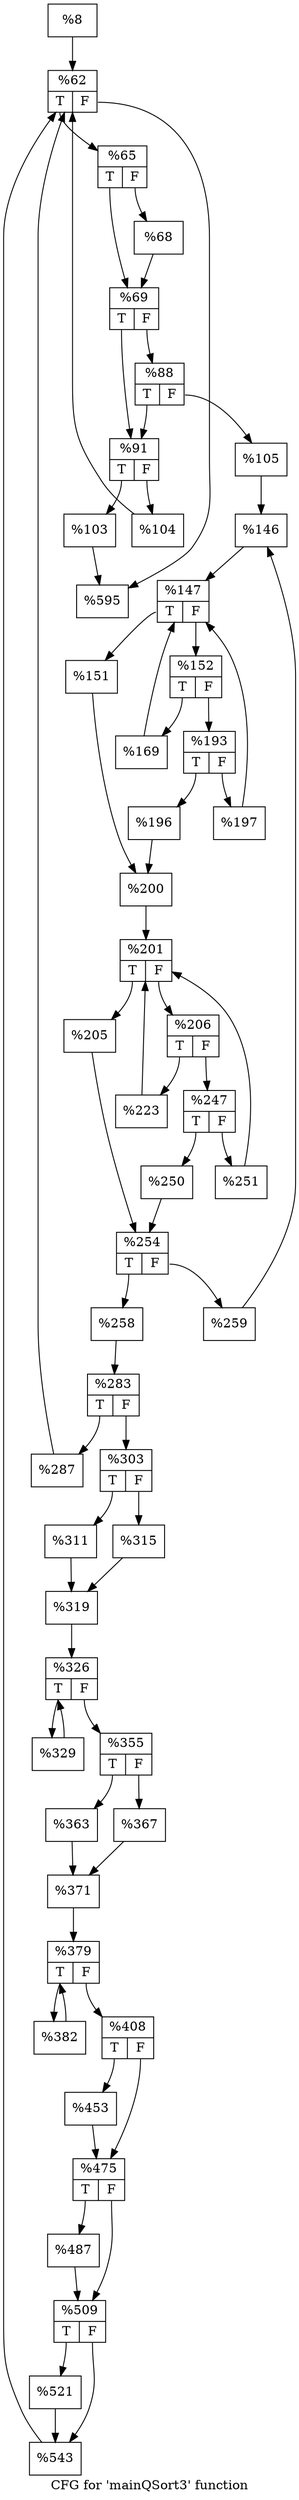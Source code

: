 digraph "CFG for 'mainQSort3' function" {
	label="CFG for 'mainQSort3' function";

	Node0x1a0fbe0 [shape=record,label="{%8}"];
	Node0x1a0fbe0 -> Node0x1a0f9f0;
	Node0x1a0f9f0 [shape=record,label="{%62|{<s0>T|<s1>F}}"];
	Node0x1a0f9f0:s0 -> Node0x1a12300;
	Node0x1a0f9f0:s1 -> Node0x1a12350;
	Node0x1a12300 [shape=record,label="{%65|{<s0>T|<s1>F}}"];
	Node0x1a12300:s0 -> Node0x1a12470;
	Node0x1a12300:s1 -> Node0x1a124c0;
	Node0x1a124c0 [shape=record,label="{%68}"];
	Node0x1a124c0 -> Node0x1a12470;
	Node0x1a12470 [shape=record,label="{%69|{<s0>T|<s1>F}}"];
	Node0x1a12470:s0 -> Node0x1a130b0;
	Node0x1a12470:s1 -> Node0x1a13100;
	Node0x1a13100 [shape=record,label="{%88|{<s0>T|<s1>F}}"];
	Node0x1a13100:s0 -> Node0x1a130b0;
	Node0x1a13100:s1 -> Node0x1a132b0;
	Node0x1a130b0 [shape=record,label="{%91|{<s0>T|<s1>F}}"];
	Node0x1a130b0:s0 -> Node0x1a13a30;
	Node0x1a130b0:s1 -> Node0x1a13a80;
	Node0x1a13a30 [shape=record,label="{%103}"];
	Node0x1a13a30 -> Node0x1a12350;
	Node0x1a13a80 [shape=record,label="{%104}"];
	Node0x1a13a80 -> Node0x1a0f9f0;
	Node0x1a132b0 [shape=record,label="{%105}"];
	Node0x1a132b0 -> Node0x1a16930;
	Node0x1a16930 [shape=record,label="{%146}"];
	Node0x1a16930 -> Node0x1a169e0;
	Node0x1a169e0 [shape=record,label="{%147|{<s0>T|<s1>F}}"];
	Node0x1a169e0:s0 -> Node0x1a16bc0;
	Node0x1a169e0:s1 -> Node0x1a16c10;
	Node0x1a16bc0 [shape=record,label="{%151}"];
	Node0x1a16bc0 -> Node0x1a16cf0;
	Node0x1a16c10 [shape=record,label="{%152|{<s0>T|<s1>F}}"];
	Node0x1a16c10:s0 -> Node0x1a17490;
	Node0x1a16c10:s1 -> Node0x1a174e0;
	Node0x1a17490 [shape=record,label="{%169}"];
	Node0x1a17490 -> Node0x1a169e0;
	Node0x1a174e0 [shape=record,label="{%193|{<s0>T|<s1>F}}"];
	Node0x1a174e0:s0 -> Node0x1a182b0;
	Node0x1a174e0:s1 -> Node0x1a18300;
	Node0x1a182b0 [shape=record,label="{%196}"];
	Node0x1a182b0 -> Node0x1a16cf0;
	Node0x1a18300 [shape=record,label="{%197}"];
	Node0x1a18300 -> Node0x1a169e0;
	Node0x1a16cf0 [shape=record,label="{%200}"];
	Node0x1a16cf0 -> Node0x1a185f0;
	Node0x1a185f0 [shape=record,label="{%201|{<s0>T|<s1>F}}"];
	Node0x1a185f0:s0 -> Node0x1a187d0;
	Node0x1a185f0:s1 -> Node0x1a18820;
	Node0x1a187d0 [shape=record,label="{%205}"];
	Node0x1a187d0 -> Node0x1a18900;
	Node0x1a18820 [shape=record,label="{%206|{<s0>T|<s1>F}}"];
	Node0x1a18820:s0 -> Node0x1a190a0;
	Node0x1a18820:s1 -> Node0x1a190f0;
	Node0x1a190a0 [shape=record,label="{%223}"];
	Node0x1a190a0 -> Node0x1a185f0;
	Node0x1a190f0 [shape=record,label="{%247|{<s0>T|<s1>F}}"];
	Node0x1a190f0:s0 -> Node0x1a19ec0;
	Node0x1a190f0:s1 -> Node0x1a19f10;
	Node0x1a19ec0 [shape=record,label="{%250}"];
	Node0x1a19ec0 -> Node0x1a18900;
	Node0x1a19f10 [shape=record,label="{%251}"];
	Node0x1a19f10 -> Node0x1a185f0;
	Node0x1a18900 [shape=record,label="{%254|{<s0>T|<s1>F}}"];
	Node0x1a18900:s0 -> Node0x1a145d0;
	Node0x1a18900:s1 -> Node0x1a14620;
	Node0x1a145d0 [shape=record,label="{%258}"];
	Node0x1a145d0 -> Node0x1a14700;
	Node0x1a14620 [shape=record,label="{%259}"];
	Node0x1a14620 -> Node0x1a16930;
	Node0x1a14700 [shape=record,label="{%283|{<s0>T|<s1>F}}"];
	Node0x1a14700:s0 -> Node0x1a1ba80;
	Node0x1a14700:s1 -> Node0x1a1bad0;
	Node0x1a1ba80 [shape=record,label="{%287}"];
	Node0x1a1ba80 -> Node0x1a0f9f0;
	Node0x1a1bad0 [shape=record,label="{%303|{<s0>T|<s1>F}}"];
	Node0x1a1bad0:s0 -> Node0x1a1c760;
	Node0x1a1bad0:s1 -> Node0x1a1c7b0;
	Node0x1a1c760 [shape=record,label="{%311}"];
	Node0x1a1c760 -> Node0x1a1c9c0;
	Node0x1a1c7b0 [shape=record,label="{%315}"];
	Node0x1a1c7b0 -> Node0x1a1c9c0;
	Node0x1a1c9c0 [shape=record,label="{%319}"];
	Node0x1a1c9c0 -> Node0x1a1d090;
	Node0x1a1d090 [shape=record,label="{%326|{<s0>T|<s1>F}}"];
	Node0x1a1d090:s0 -> Node0x1a1d210;
	Node0x1a1d090:s1 -> Node0x1a1d260;
	Node0x1a1d210 [shape=record,label="{%329}"];
	Node0x1a1d210 -> Node0x1a1d090;
	Node0x1a1d260 [shape=record,label="{%355|{<s0>T|<s1>F}}"];
	Node0x1a1d260:s0 -> Node0x1a1e380;
	Node0x1a1d260:s1 -> Node0x1a1e3d0;
	Node0x1a1e380 [shape=record,label="{%363}"];
	Node0x1a1e380 -> Node0x1a1e5e0;
	Node0x1a1e3d0 [shape=record,label="{%367}"];
	Node0x1a1e3d0 -> Node0x1a1e5e0;
	Node0x1a1e5e0 [shape=record,label="{%371}"];
	Node0x1a1e5e0 -> Node0x1a1ed20;
	Node0x1a1ed20 [shape=record,label="{%379|{<s0>T|<s1>F}}"];
	Node0x1a1ed20:s0 -> Node0x1a1eea0;
	Node0x1a1ed20:s1 -> Node0x1a1eef0;
	Node0x1a1eea0 [shape=record,label="{%382}"];
	Node0x1a1eea0 -> Node0x1a1ed20;
	Node0x1a1eef0 [shape=record,label="{%408|{<s0>T|<s1>F}}"];
	Node0x1a1eef0:s0 -> Node0x1a21740;
	Node0x1a1eef0:s1 -> Node0x1a21790;
	Node0x1a21740 [shape=record,label="{%453}"];
	Node0x1a21740 -> Node0x1a21790;
	Node0x1a21790 [shape=record,label="{%475|{<s0>T|<s1>F}}"];
	Node0x1a21790:s0 -> Node0x1a22d80;
	Node0x1a21790:s1 -> Node0x1a22dd0;
	Node0x1a22d80 [shape=record,label="{%487}"];
	Node0x1a22d80 -> Node0x1a22dd0;
	Node0x1a22dd0 [shape=record,label="{%509|{<s0>T|<s1>F}}"];
	Node0x1a22dd0:s0 -> Node0x1a1a670;
	Node0x1a22dd0:s1 -> Node0x1a1a6c0;
	Node0x1a1a670 [shape=record,label="{%521}"];
	Node0x1a1a670 -> Node0x1a1a6c0;
	Node0x1a1a6c0 [shape=record,label="{%543}"];
	Node0x1a1a6c0 -> Node0x1a0f9f0;
	Node0x1a12350 [shape=record,label="{%595}"];
}
